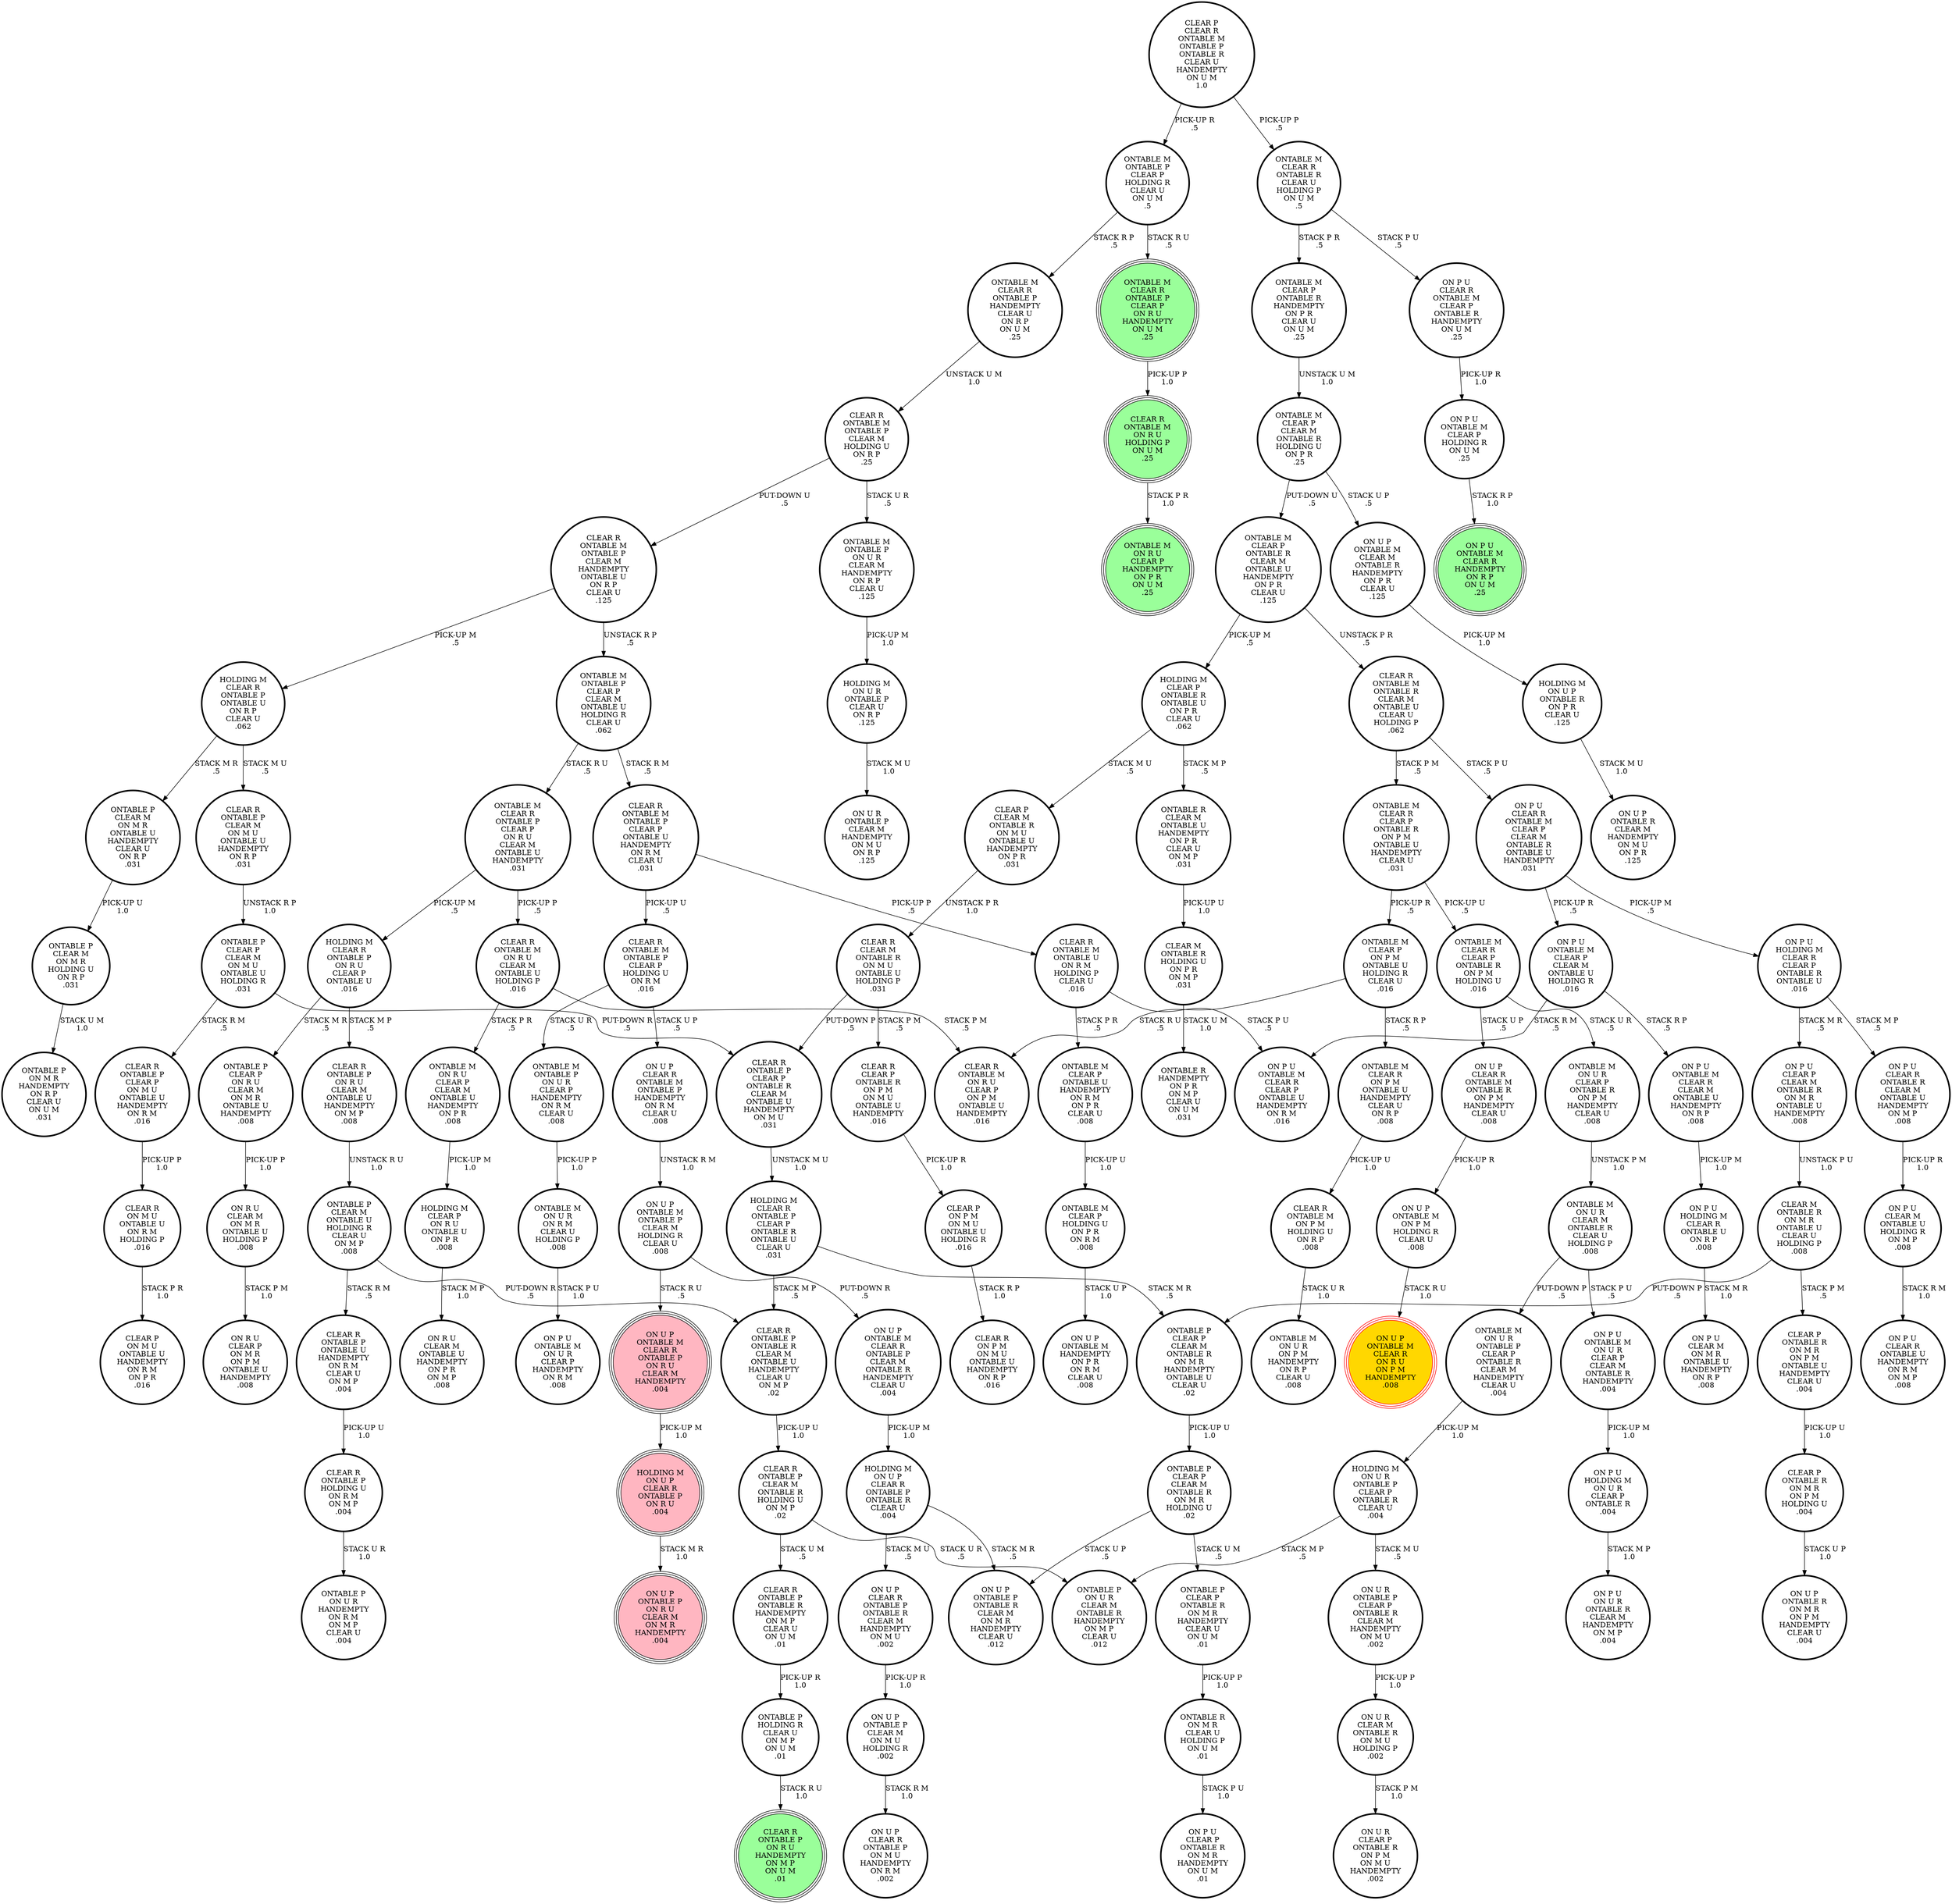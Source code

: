 digraph {
"ONTABLE P\nCLEAR M\nON M R\nONTABLE U\nHANDEMPTY\nCLEAR U\nON R P\n.031\n" -> "ONTABLE P\nCLEAR M\nON M R\nHOLDING U\nON R P\n.031\n"[label="PICK-UP U\n1.0\n"];
"HOLDING M\nON U P\nCLEAR R\nONTABLE P\nONTABLE R\nCLEAR U\n.004\n" -> "ON U P\nCLEAR R\nONTABLE P\nONTABLE R\nCLEAR M\nHANDEMPTY\nON M U\n.002\n"[label="STACK M U\n.5\n"];
"HOLDING M\nON U P\nCLEAR R\nONTABLE P\nONTABLE R\nCLEAR U\n.004\n" -> "ON U P\nONTABLE P\nONTABLE R\nCLEAR M\nON M R\nHANDEMPTY\nCLEAR U\n.012\n"[label="STACK M R\n.5\n"];
"ONTABLE M\nONTABLE P\nCLEAR P\nHOLDING R\nCLEAR U\nON U M\n.5\n" -> "ONTABLE M\nCLEAR R\nONTABLE P\nCLEAR P\nON R U\nHANDEMPTY\nON U M\n.25\n"[label="STACK R U\n.5\n"];
"ONTABLE M\nONTABLE P\nCLEAR P\nHOLDING R\nCLEAR U\nON U M\n.5\n" -> "ONTABLE M\nCLEAR R\nONTABLE P\nHANDEMPTY\nCLEAR U\nON R P\nON U M\n.25\n"[label="STACK R P\n.5\n"];
"ONTABLE P\nHOLDING R\nCLEAR U\nON M P\nON U M\n.01\n" -> "CLEAR R\nONTABLE P\nON R U\nHANDEMPTY\nON M P\nON U M\n.01\n"[label="STACK R U\n1.0\n"];
"CLEAR R\nONTABLE M\nONTABLE P\nCLEAR P\nHOLDING U\nON R M\n.016\n" -> "ON U P\nCLEAR R\nONTABLE M\nONTABLE P\nHANDEMPTY\nON R M\nCLEAR U\n.008\n"[label="STACK U P\n.5\n"];
"CLEAR R\nONTABLE M\nONTABLE P\nCLEAR P\nHOLDING U\nON R M\n.016\n" -> "ONTABLE M\nONTABLE P\nON U R\nCLEAR P\nHANDEMPTY\nON R M\nCLEAR U\n.008\n"[label="STACK U R\n.5\n"];
"ONTABLE P\nCLEAR P\nONTABLE R\nON M R\nHANDEMPTY\nCLEAR U\nON U M\n.01\n" -> "ONTABLE R\nON M R\nCLEAR U\nHOLDING P\nON U M\n.01\n"[label="PICK-UP P\n1.0\n"];
"CLEAR P\nCLEAR M\nONTABLE R\nON M U\nONTABLE U\nHANDEMPTY\nON P R\n.031\n" -> "CLEAR R\nCLEAR M\nONTABLE R\nON M U\nONTABLE U\nHOLDING P\n.031\n"[label="UNSTACK P R\n1.0\n"];
"ONTABLE M\nCLEAR P\nONTABLE R\nHANDEMPTY\nON P R\nCLEAR U\nON U M\n.25\n" -> "ONTABLE M\nCLEAR P\nCLEAR M\nONTABLE R\nHOLDING U\nON P R\n.25\n"[label="UNSTACK U M\n1.0\n"];
"ON U P\nCLEAR R\nONTABLE M\nONTABLE P\nHANDEMPTY\nON R M\nCLEAR U\n.008\n" -> "ON U P\nONTABLE M\nONTABLE P\nCLEAR M\nHOLDING R\nCLEAR U\n.008\n"[label="UNSTACK R M\n1.0\n"];
"ON P U\nONTABLE M\nCLEAR P\nCLEAR M\nONTABLE U\nHOLDING R\n.016\n" -> "ON P U\nONTABLE M\nCLEAR R\nCLEAR M\nONTABLE U\nHANDEMPTY\nON R P\n.008\n"[label="STACK R P\n.5\n"];
"ON P U\nONTABLE M\nCLEAR P\nCLEAR M\nONTABLE U\nHOLDING R\n.016\n" -> "ON P U\nONTABLE M\nCLEAR R\nCLEAR P\nONTABLE U\nHANDEMPTY\nON R M\n.016\n"[label="STACK R M\n.5\n"];
"ONTABLE M\nON U R\nCLEAR M\nONTABLE R\nCLEAR U\nHOLDING P\n.008\n" -> "ONTABLE M\nON U R\nONTABLE P\nCLEAR P\nONTABLE R\nCLEAR M\nHANDEMPTY\nCLEAR U\n.004\n"[label="PUT-DOWN P\n.5\n"];
"ONTABLE M\nON U R\nCLEAR M\nONTABLE R\nCLEAR U\nHOLDING P\n.008\n" -> "ON P U\nONTABLE M\nON U R\nCLEAR P\nCLEAR M\nONTABLE R\nHANDEMPTY\n.004\n"[label="STACK P U\n.5\n"];
"ONTABLE M\nCLEAR P\nON P M\nONTABLE U\nHOLDING R\nCLEAR U\n.016\n" -> "CLEAR R\nONTABLE M\nON R U\nCLEAR P\nON P M\nONTABLE U\nHANDEMPTY\n.016\n"[label="STACK R U\n.5\n"];
"ONTABLE M\nCLEAR P\nON P M\nONTABLE U\nHOLDING R\nCLEAR U\n.016\n" -> "ONTABLE M\nCLEAR R\nON P M\nONTABLE U\nHANDEMPTY\nCLEAR U\nON R P\n.008\n"[label="STACK R P\n.5\n"];
"CLEAR R\nONTABLE P\nONTABLE R\nHANDEMPTY\nON M P\nCLEAR U\nON U M\n.01\n" -> "ONTABLE P\nHOLDING R\nCLEAR U\nON M P\nON U M\n.01\n"[label="PICK-UP R\n1.0\n"];
"ONTABLE M\nCLEAR P\nONTABLE U\nHANDEMPTY\nON R M\nON P R\nCLEAR U\n.008\n" -> "ONTABLE M\nCLEAR P\nHOLDING U\nON P R\nON R M\n.008\n"[label="PICK-UP U\n1.0\n"];
"ONTABLE M\nON U R\nON R M\nCLEAR U\nHOLDING P\n.008\n" -> "ON P U\nONTABLE M\nON U R\nCLEAR P\nHANDEMPTY\nON R M\n.008\n"[label="STACK P U\n1.0\n"];
"CLEAR R\nONTABLE P\nCLEAR P\nON M U\nONTABLE U\nHANDEMPTY\nON R M\n.016\n" -> "CLEAR R\nON M U\nONTABLE U\nON R M\nHOLDING P\n.016\n"[label="PICK-UP P\n1.0\n"];
"ONTABLE P\nCLEAR M\nONTABLE U\nHOLDING R\nCLEAR U\nON M P\n.008\n" -> "CLEAR R\nONTABLE P\nONTABLE U\nHANDEMPTY\nON R M\nCLEAR U\nON M P\n.004\n"[label="STACK R M\n.5\n"];
"ONTABLE P\nCLEAR M\nONTABLE U\nHOLDING R\nCLEAR U\nON M P\n.008\n" -> "CLEAR R\nONTABLE P\nONTABLE R\nCLEAR M\nONTABLE U\nHANDEMPTY\nCLEAR U\nON M P\n.02\n"[label="PUT-DOWN R\n.5\n"];
"ONTABLE P\nCLEAR P\nON R U\nCLEAR M\nON M R\nONTABLE U\nHANDEMPTY\n.008\n" -> "ON R U\nCLEAR M\nON M R\nONTABLE U\nHOLDING P\n.008\n"[label="PICK-UP P\n1.0\n"];
"CLEAR R\nONTABLE M\nON R U\nHOLDING P\nON U M\n.25\n" -> "ONTABLE M\nON R U\nCLEAR P\nHANDEMPTY\nON P R\nON U M\n.25\n"[label="STACK P R\n1.0\n"];
"CLEAR R\nONTABLE P\nON R U\nCLEAR M\nONTABLE U\nHANDEMPTY\nON M P\n.008\n" -> "ONTABLE P\nCLEAR M\nONTABLE U\nHOLDING R\nCLEAR U\nON M P\n.008\n"[label="UNSTACK R U\n1.0\n"];
"ON U R\nONTABLE P\nCLEAR P\nONTABLE R\nCLEAR M\nHANDEMPTY\nON M U\n.002\n" -> "ON U R\nCLEAR M\nONTABLE R\nON M U\nHOLDING P\n.002\n"[label="PICK-UP P\n1.0\n"];
"ONTABLE R\nCLEAR M\nONTABLE U\nHANDEMPTY\nON P R\nCLEAR U\nON M P\n.031\n" -> "CLEAR M\nONTABLE R\nHOLDING U\nON P R\nON M P\n.031\n"[label="PICK-UP U\n1.0\n"];
"CLEAR R\nONTABLE P\nCLEAR M\nONTABLE R\nHOLDING U\nON M P\n.02\n" -> "CLEAR R\nONTABLE P\nONTABLE R\nHANDEMPTY\nON M P\nCLEAR U\nON U M\n.01\n"[label="STACK U M\n.5\n"];
"CLEAR R\nONTABLE P\nCLEAR M\nONTABLE R\nHOLDING U\nON M P\n.02\n" -> "ONTABLE P\nON U R\nCLEAR M\nONTABLE R\nHANDEMPTY\nON M P\nCLEAR U\n.012\n"[label="STACK U R\n.5\n"];
"CLEAR P\nON P M\nON M U\nONTABLE U\nHOLDING R\n.016\n" -> "CLEAR R\nON P M\nON M U\nONTABLE U\nHANDEMPTY\nON R P\n.016\n"[label="STACK R P\n1.0\n"];
"ONTABLE M\nCLEAR R\nONTABLE P\nCLEAR P\nON R U\nHANDEMPTY\nON U M\n.25\n" -> "CLEAR R\nONTABLE M\nON R U\nHOLDING P\nON U M\n.25\n"[label="PICK-UP P\n1.0\n"];
"ON P U\nCLEAR R\nONTABLE M\nCLEAR P\nCLEAR M\nONTABLE R\nONTABLE U\nHANDEMPTY\n.031\n" -> "ON P U\nHOLDING M\nCLEAR R\nCLEAR P\nONTABLE R\nONTABLE U\n.016\n"[label="PICK-UP M\n.5\n"];
"ON P U\nCLEAR R\nONTABLE M\nCLEAR P\nCLEAR M\nONTABLE R\nONTABLE U\nHANDEMPTY\n.031\n" -> "ON P U\nONTABLE M\nCLEAR P\nCLEAR M\nONTABLE U\nHOLDING R\n.016\n"[label="PICK-UP R\n.5\n"];
"HOLDING M\nCLEAR P\nONTABLE R\nONTABLE U\nON P R\nCLEAR U\n.062\n" -> "ONTABLE R\nCLEAR M\nONTABLE U\nHANDEMPTY\nON P R\nCLEAR U\nON M P\n.031\n"[label="STACK M P\n.5\n"];
"HOLDING M\nCLEAR P\nONTABLE R\nONTABLE U\nON P R\nCLEAR U\n.062\n" -> "CLEAR P\nCLEAR M\nONTABLE R\nON M U\nONTABLE U\nHANDEMPTY\nON P R\n.031\n"[label="STACK M U\n.5\n"];
"ONTABLE P\nCLEAR P\nCLEAR M\nON M U\nONTABLE U\nHOLDING R\n.031\n" -> "CLEAR R\nONTABLE P\nCLEAR P\nONTABLE R\nCLEAR M\nONTABLE U\nHANDEMPTY\nON M U\n.031\n"[label="PUT-DOWN R\n.5\n"];
"ONTABLE P\nCLEAR P\nCLEAR M\nON M U\nONTABLE U\nHOLDING R\n.031\n" -> "CLEAR R\nONTABLE P\nCLEAR P\nON M U\nONTABLE U\nHANDEMPTY\nON R M\n.016\n"[label="STACK R M\n.5\n"];
"CLEAR R\nONTABLE M\nON R U\nCLEAR M\nONTABLE U\nHOLDING P\n.016\n" -> "CLEAR R\nONTABLE M\nON R U\nCLEAR P\nON P M\nONTABLE U\nHANDEMPTY\n.016\n"[label="STACK P M\n.5\n"];
"CLEAR R\nONTABLE M\nON R U\nCLEAR M\nONTABLE U\nHOLDING P\n.016\n" -> "ONTABLE M\nON R U\nCLEAR P\nCLEAR M\nONTABLE U\nHANDEMPTY\nON P R\n.008\n"[label="STACK P R\n.5\n"];
"ONTABLE M\nON U R\nCLEAR P\nONTABLE R\nON P M\nHANDEMPTY\nCLEAR U\n.008\n" -> "ONTABLE M\nON U R\nCLEAR M\nONTABLE R\nCLEAR U\nHOLDING P\n.008\n"[label="UNSTACK P M\n1.0\n"];
"HOLDING M\nCLEAR R\nONTABLE P\nON R U\nCLEAR P\nONTABLE U\n.016\n" -> "ONTABLE P\nCLEAR P\nON R U\nCLEAR M\nON M R\nONTABLE U\nHANDEMPTY\n.008\n"[label="STACK M R\n.5\n"];
"HOLDING M\nCLEAR R\nONTABLE P\nON R U\nCLEAR P\nONTABLE U\n.016\n" -> "CLEAR R\nONTABLE P\nON R U\nCLEAR M\nONTABLE U\nHANDEMPTY\nON M P\n.008\n"[label="STACK M P\n.5\n"];
"ON P U\nHOLDING M\nCLEAR R\nONTABLE U\nON R P\n.008\n" -> "ON P U\nCLEAR M\nON M R\nONTABLE U\nHANDEMPTY\nON R P\n.008\n"[label="STACK M R\n1.0\n"];
"CLEAR R\nONTABLE M\nONTABLE R\nCLEAR M\nONTABLE U\nCLEAR U\nHOLDING P\n.062\n" -> "ON P U\nCLEAR R\nONTABLE M\nCLEAR P\nCLEAR M\nONTABLE R\nONTABLE U\nHANDEMPTY\n.031\n"[label="STACK P U\n.5\n"];
"CLEAR R\nONTABLE M\nONTABLE R\nCLEAR M\nONTABLE U\nCLEAR U\nHOLDING P\n.062\n" -> "ONTABLE M\nCLEAR R\nCLEAR P\nONTABLE R\nON P M\nONTABLE U\nHANDEMPTY\nCLEAR U\n.031\n"[label="STACK P M\n.5\n"];
"ON U P\nONTABLE M\nONTABLE P\nCLEAR M\nHOLDING R\nCLEAR U\n.008\n" -> "ON U P\nONTABLE M\nCLEAR R\nONTABLE P\nON R U\nCLEAR M\nHANDEMPTY\n.004\n"[label="STACK R U\n.5\n"];
"ON U P\nONTABLE M\nONTABLE P\nCLEAR M\nHOLDING R\nCLEAR U\n.008\n" -> "ON U P\nONTABLE M\nCLEAR R\nONTABLE P\nCLEAR M\nONTABLE R\nHANDEMPTY\nCLEAR U\n.004\n"[label="PUT-DOWN R\n.5\n"];
"ONTABLE M\nCLEAR P\nHOLDING U\nON P R\nON R M\n.008\n" -> "ON U P\nONTABLE M\nHANDEMPTY\nON P R\nON R M\nCLEAR U\n.008\n"[label="STACK U P\n1.0\n"];
"ONTABLE M\nCLEAR P\nCLEAR M\nONTABLE R\nHOLDING U\nON P R\n.25\n" -> "ON U P\nONTABLE M\nCLEAR M\nONTABLE R\nHANDEMPTY\nON P R\nCLEAR U\n.125\n"[label="STACK U P\n.5\n"];
"ONTABLE M\nCLEAR P\nCLEAR M\nONTABLE R\nHOLDING U\nON P R\n.25\n" -> "ONTABLE M\nCLEAR P\nONTABLE R\nCLEAR M\nONTABLE U\nHANDEMPTY\nON P R\nCLEAR U\n.125\n"[label="PUT-DOWN U\n.5\n"];
"ONTABLE M\nONTABLE P\nCLEAR P\nCLEAR M\nONTABLE U\nHOLDING R\nCLEAR U\n.062\n" -> "ONTABLE M\nCLEAR R\nONTABLE P\nCLEAR P\nON R U\nCLEAR M\nONTABLE U\nHANDEMPTY\n.031\n"[label="STACK R U\n.5\n"];
"ONTABLE M\nONTABLE P\nCLEAR P\nCLEAR M\nONTABLE U\nHOLDING R\nCLEAR U\n.062\n" -> "CLEAR R\nONTABLE M\nONTABLE P\nCLEAR P\nONTABLE U\nHANDEMPTY\nON R M\nCLEAR U\n.031\n"[label="STACK R M\n.5\n"];
"CLEAR M\nONTABLE R\nON M R\nONTABLE U\nCLEAR U\nHOLDING P\n.008\n" -> "CLEAR P\nONTABLE R\nON M R\nON P M\nONTABLE U\nHANDEMPTY\nCLEAR U\n.004\n"[label="STACK P M\n.5\n"];
"CLEAR M\nONTABLE R\nON M R\nONTABLE U\nCLEAR U\nHOLDING P\n.008\n" -> "ONTABLE P\nCLEAR P\nCLEAR M\nONTABLE R\nON M R\nHANDEMPTY\nONTABLE U\nCLEAR U\n.02\n"[label="PUT-DOWN P\n.5\n"];
"HOLDING M\nON U R\nONTABLE P\nCLEAR U\nON R P\n.125\n" -> "ON U R\nONTABLE P\nCLEAR M\nHANDEMPTY\nON M U\nON R P\n.125\n"[label="STACK M U\n1.0\n"];
"ONTABLE M\nCLEAR P\nONTABLE R\nCLEAR M\nONTABLE U\nHANDEMPTY\nON P R\nCLEAR U\n.125\n" -> "CLEAR R\nONTABLE M\nONTABLE R\nCLEAR M\nONTABLE U\nCLEAR U\nHOLDING P\n.062\n"[label="UNSTACK P R\n.5\n"];
"ONTABLE M\nCLEAR P\nONTABLE R\nCLEAR M\nONTABLE U\nHANDEMPTY\nON P R\nCLEAR U\n.125\n" -> "HOLDING M\nCLEAR P\nONTABLE R\nONTABLE U\nON P R\nCLEAR U\n.062\n"[label="PICK-UP M\n.5\n"];
"HOLDING M\nON U R\nONTABLE P\nCLEAR P\nONTABLE R\nCLEAR U\n.004\n" -> "ON U R\nONTABLE P\nCLEAR P\nONTABLE R\nCLEAR M\nHANDEMPTY\nON M U\n.002\n"[label="STACK M U\n.5\n"];
"HOLDING M\nON U R\nONTABLE P\nCLEAR P\nONTABLE R\nCLEAR U\n.004\n" -> "ONTABLE P\nON U R\nCLEAR M\nONTABLE R\nHANDEMPTY\nON M P\nCLEAR U\n.012\n"[label="STACK M P\n.5\n"];
"CLEAR R\nONTABLE M\nONTABLE P\nCLEAR M\nHOLDING U\nON R P\n.25\n" -> "ONTABLE M\nONTABLE P\nON U R\nCLEAR M\nHANDEMPTY\nON R P\nCLEAR U\n.125\n"[label="STACK U R\n.5\n"];
"CLEAR R\nONTABLE M\nONTABLE P\nCLEAR M\nHOLDING U\nON R P\n.25\n" -> "CLEAR R\nONTABLE M\nONTABLE P\nCLEAR M\nHANDEMPTY\nONTABLE U\nON R P\nCLEAR U\n.125\n"[label="PUT-DOWN U\n.5\n"];
"ONTABLE P\nCLEAR P\nCLEAR M\nONTABLE R\nON M R\nHANDEMPTY\nONTABLE U\nCLEAR U\n.02\n" -> "ONTABLE P\nCLEAR P\nCLEAR M\nONTABLE R\nON M R\nHOLDING U\n.02\n"[label="PICK-UP U\n1.0\n"];
"ON U P\nCLEAR R\nONTABLE P\nONTABLE R\nCLEAR M\nHANDEMPTY\nON M U\n.002\n" -> "ON U P\nONTABLE P\nCLEAR M\nON M U\nHOLDING R\n.002\n"[label="PICK-UP R\n1.0\n"];
"ONTABLE M\nON U R\nONTABLE P\nCLEAR P\nONTABLE R\nCLEAR M\nHANDEMPTY\nCLEAR U\n.004\n" -> "HOLDING M\nON U R\nONTABLE P\nCLEAR P\nONTABLE R\nCLEAR U\n.004\n"[label="PICK-UP M\n1.0\n"];
"ONTABLE R\nON M R\nCLEAR U\nHOLDING P\nON U M\n.01\n" -> "ON P U\nCLEAR P\nONTABLE R\nON M R\nHANDEMPTY\nON U M\n.01\n"[label="STACK P U\n1.0\n"];
"ON P U\nHOLDING M\nON U R\nCLEAR P\nONTABLE R\n.004\n" -> "ON P U\nON U R\nONTABLE R\nCLEAR M\nHANDEMPTY\nON M P\n.004\n"[label="STACK M P\n1.0\n"];
"ON P U\nHOLDING M\nCLEAR R\nCLEAR P\nONTABLE R\nONTABLE U\n.016\n" -> "ON P U\nCLEAR R\nONTABLE R\nCLEAR M\nONTABLE U\nHANDEMPTY\nON M P\n.008\n"[label="STACK M P\n.5\n"];
"ON P U\nHOLDING M\nCLEAR R\nCLEAR P\nONTABLE R\nONTABLE U\n.016\n" -> "ON P U\nCLEAR P\nCLEAR M\nONTABLE R\nON M R\nONTABLE U\nHANDEMPTY\n.008\n"[label="STACK M R\n.5\n"];
"ON P U\nONTABLE M\nCLEAR P\nHOLDING R\nON U M\n.25\n" -> "ON P U\nONTABLE M\nCLEAR R\nHANDEMPTY\nON R P\nON U M\n.25\n"[label="STACK R P\n1.0\n"];
"CLEAR R\nCLEAR P\nONTABLE R\nON P M\nON M U\nONTABLE U\nHANDEMPTY\n.016\n" -> "CLEAR P\nON P M\nON M U\nONTABLE U\nHOLDING R\n.016\n"[label="PICK-UP R\n1.0\n"];
"CLEAR R\nONTABLE P\nHOLDING U\nON R M\nON M P\n.004\n" -> "ONTABLE P\nON U R\nHANDEMPTY\nON R M\nON M P\nCLEAR U\n.004\n"[label="STACK U R\n1.0\n"];
"ONTABLE M\nCLEAR R\nONTABLE P\nCLEAR P\nON R U\nCLEAR M\nONTABLE U\nHANDEMPTY\n.031\n" -> "HOLDING M\nCLEAR R\nONTABLE P\nON R U\nCLEAR P\nONTABLE U\n.016\n"[label="PICK-UP M\n.5\n"];
"ONTABLE M\nCLEAR R\nONTABLE P\nCLEAR P\nON R U\nCLEAR M\nONTABLE U\nHANDEMPTY\n.031\n" -> "CLEAR R\nONTABLE M\nON R U\nCLEAR M\nONTABLE U\nHOLDING P\n.016\n"[label="PICK-UP P\n.5\n"];
"CLEAR P\nONTABLE R\nON M R\nON P M\nHOLDING U\n.004\n" -> "ON U P\nONTABLE R\nON M R\nON P M\nHANDEMPTY\nCLEAR U\n.004\n"[label="STACK U P\n1.0\n"];
"ON U P\nONTABLE M\nON P M\nHOLDING R\nCLEAR U\n.008\n" -> "ON U P\nONTABLE M\nCLEAR R\nON R U\nON P M\nHANDEMPTY\n.008\n"[label="STACK R U\n1.0\n"];
"CLEAR P\nCLEAR R\nONTABLE M\nONTABLE P\nONTABLE R\nCLEAR U\nHANDEMPTY\nON U M\n1.0\n" -> "ONTABLE M\nCLEAR R\nONTABLE R\nCLEAR U\nHOLDING P\nON U M\n.5\n"[label="PICK-UP P\n.5\n"];
"CLEAR P\nCLEAR R\nONTABLE M\nONTABLE P\nONTABLE R\nCLEAR U\nHANDEMPTY\nON U M\n1.0\n" -> "ONTABLE M\nONTABLE P\nCLEAR P\nHOLDING R\nCLEAR U\nON U M\n.5\n"[label="PICK-UP R\n.5\n"];
"HOLDING M\nCLEAR R\nONTABLE P\nCLEAR P\nONTABLE R\nONTABLE U\nCLEAR U\n.031\n" -> "CLEAR R\nONTABLE P\nONTABLE R\nCLEAR M\nONTABLE U\nHANDEMPTY\nCLEAR U\nON M P\n.02\n"[label="STACK M P\n.5\n"];
"HOLDING M\nCLEAR R\nONTABLE P\nCLEAR P\nONTABLE R\nONTABLE U\nCLEAR U\n.031\n" -> "ONTABLE P\nCLEAR P\nCLEAR M\nONTABLE R\nON M R\nHANDEMPTY\nONTABLE U\nCLEAR U\n.02\n"[label="STACK M R\n.5\n"];
"CLEAR R\nONTABLE M\nONTABLE P\nCLEAR M\nHANDEMPTY\nONTABLE U\nON R P\nCLEAR U\n.125\n" -> "ONTABLE M\nONTABLE P\nCLEAR P\nCLEAR M\nONTABLE U\nHOLDING R\nCLEAR U\n.062\n"[label="UNSTACK R P\n.5\n"];
"CLEAR R\nONTABLE M\nONTABLE P\nCLEAR M\nHANDEMPTY\nONTABLE U\nON R P\nCLEAR U\n.125\n" -> "HOLDING M\nCLEAR R\nONTABLE P\nONTABLE U\nON R P\nCLEAR U\n.062\n"[label="PICK-UP M\n.5\n"];
"ON U P\nCLEAR R\nONTABLE M\nONTABLE R\nON P M\nHANDEMPTY\nCLEAR U\n.008\n" -> "ON U P\nONTABLE M\nON P M\nHOLDING R\nCLEAR U\n.008\n"[label="PICK-UP R\n1.0\n"];
"ON U P\nONTABLE M\nCLEAR M\nONTABLE R\nHANDEMPTY\nON P R\nCLEAR U\n.125\n" -> "HOLDING M\nON U P\nONTABLE R\nON P R\nCLEAR U\n.125\n"[label="PICK-UP M\n1.0\n"];
"ONTABLE M\nCLEAR R\nONTABLE R\nCLEAR U\nHOLDING P\nON U M\n.5\n" -> "ONTABLE M\nCLEAR P\nONTABLE R\nHANDEMPTY\nON P R\nCLEAR U\nON U M\n.25\n"[label="STACK P R\n.5\n"];
"ONTABLE M\nCLEAR R\nONTABLE R\nCLEAR U\nHOLDING P\nON U M\n.5\n" -> "ON P U\nCLEAR R\nONTABLE M\nCLEAR P\nONTABLE R\nHANDEMPTY\nON U M\n.25\n"[label="STACK P U\n.5\n"];
"HOLDING M\nON U P\nONTABLE R\nON P R\nCLEAR U\n.125\n" -> "ON U P\nONTABLE R\nCLEAR M\nHANDEMPTY\nON M U\nON P R\n.125\n"[label="STACK M U\n1.0\n"];
"CLEAR M\nONTABLE R\nHOLDING U\nON P R\nON M P\n.031\n" -> "ONTABLE R\nHANDEMPTY\nON P R\nON M P\nCLEAR U\nON U M\n.031\n"[label="STACK U M\n1.0\n"];
"HOLDING M\nCLEAR R\nONTABLE P\nONTABLE U\nON R P\nCLEAR U\n.062\n" -> "CLEAR R\nONTABLE P\nCLEAR M\nON M U\nONTABLE U\nHANDEMPTY\nON R P\n.031\n"[label="STACK M U\n.5\n"];
"HOLDING M\nCLEAR R\nONTABLE P\nONTABLE U\nON R P\nCLEAR U\n.062\n" -> "ONTABLE P\nCLEAR M\nON M R\nONTABLE U\nHANDEMPTY\nCLEAR U\nON R P\n.031\n"[label="STACK M R\n.5\n"];
"ONTABLE M\nONTABLE P\nON U R\nCLEAR P\nHANDEMPTY\nON R M\nCLEAR U\n.008\n" -> "ONTABLE M\nON U R\nON R M\nCLEAR U\nHOLDING P\n.008\n"[label="PICK-UP P\n1.0\n"];
"ON P U\nCLEAR P\nCLEAR M\nONTABLE R\nON M R\nONTABLE U\nHANDEMPTY\n.008\n" -> "CLEAR M\nONTABLE R\nON M R\nONTABLE U\nCLEAR U\nHOLDING P\n.008\n"[label="UNSTACK P U\n1.0\n"];
"CLEAR P\nONTABLE R\nON M R\nON P M\nONTABLE U\nHANDEMPTY\nCLEAR U\n.004\n" -> "CLEAR P\nONTABLE R\nON M R\nON P M\nHOLDING U\n.004\n"[label="PICK-UP U\n1.0\n"];
"CLEAR R\nCLEAR M\nONTABLE R\nON M U\nONTABLE U\nHOLDING P\n.031\n" -> "CLEAR R\nONTABLE P\nCLEAR P\nONTABLE R\nCLEAR M\nONTABLE U\nHANDEMPTY\nON M U\n.031\n"[label="PUT-DOWN P\n.5\n"];
"CLEAR R\nCLEAR M\nONTABLE R\nON M U\nONTABLE U\nHOLDING P\n.031\n" -> "CLEAR R\nCLEAR P\nONTABLE R\nON P M\nON M U\nONTABLE U\nHANDEMPTY\n.016\n"[label="STACK P M\n.5\n"];
"CLEAR R\nONTABLE M\nONTABLE P\nCLEAR P\nONTABLE U\nHANDEMPTY\nON R M\nCLEAR U\n.031\n" -> "CLEAR R\nONTABLE M\nONTABLE U\nON R M\nHOLDING P\nCLEAR U\n.016\n"[label="PICK-UP P\n.5\n"];
"CLEAR R\nONTABLE M\nONTABLE P\nCLEAR P\nONTABLE U\nHANDEMPTY\nON R M\nCLEAR U\n.031\n" -> "CLEAR R\nONTABLE M\nONTABLE P\nCLEAR P\nHOLDING U\nON R M\n.016\n"[label="PICK-UP U\n.5\n"];
"ON P U\nCLEAR R\nONTABLE M\nCLEAR P\nONTABLE R\nHANDEMPTY\nON U M\n.25\n" -> "ON P U\nONTABLE M\nCLEAR P\nHOLDING R\nON U M\n.25\n"[label="PICK-UP R\n1.0\n"];
"ON R U\nCLEAR M\nON M R\nONTABLE U\nHOLDING P\n.008\n" -> "ON R U\nCLEAR P\nON M R\nON P M\nONTABLE U\nHANDEMPTY\n.008\n"[label="STACK P M\n1.0\n"];
"ON U P\nONTABLE P\nCLEAR M\nON M U\nHOLDING R\n.002\n" -> "ON U P\nCLEAR R\nONTABLE P\nON M U\nHANDEMPTY\nON R M\n.002\n"[label="STACK R M\n1.0\n"];
"HOLDING M\nCLEAR P\nON R U\nONTABLE U\nON P R\n.008\n" -> "ON R U\nCLEAR M\nONTABLE U\nHANDEMPTY\nON P R\nON M P\n.008\n"[label="STACK M P\n1.0\n"];
"ONTABLE M\nONTABLE P\nON U R\nCLEAR M\nHANDEMPTY\nON R P\nCLEAR U\n.125\n" -> "HOLDING M\nON U R\nONTABLE P\nCLEAR U\nON R P\n.125\n"[label="PICK-UP M\n1.0\n"];
"CLEAR R\nONTABLE P\nCLEAR M\nON M U\nONTABLE U\nHANDEMPTY\nON R P\n.031\n" -> "ONTABLE P\nCLEAR P\nCLEAR M\nON M U\nONTABLE U\nHOLDING R\n.031\n"[label="UNSTACK R P\n1.0\n"];
"ON U P\nONTABLE M\nCLEAR R\nONTABLE P\nCLEAR M\nONTABLE R\nHANDEMPTY\nCLEAR U\n.004\n" -> "HOLDING M\nON U P\nCLEAR R\nONTABLE P\nONTABLE R\nCLEAR U\n.004\n"[label="PICK-UP M\n1.0\n"];
"ONTABLE M\nON R U\nCLEAR P\nCLEAR M\nONTABLE U\nHANDEMPTY\nON P R\n.008\n" -> "HOLDING M\nCLEAR P\nON R U\nONTABLE U\nON P R\n.008\n"[label="PICK-UP M\n1.0\n"];
"CLEAR R\nONTABLE M\nON P M\nHOLDING U\nON R P\n.008\n" -> "ONTABLE M\nON U R\nON P M\nHANDEMPTY\nON R P\nCLEAR U\n.008\n"[label="STACK U R\n1.0\n"];
"ON P U\nONTABLE M\nON U R\nCLEAR P\nCLEAR M\nONTABLE R\nHANDEMPTY\n.004\n" -> "ON P U\nHOLDING M\nON U R\nCLEAR P\nONTABLE R\n.004\n"[label="PICK-UP M\n1.0\n"];
"ONTABLE M\nCLEAR R\nONTABLE P\nHANDEMPTY\nCLEAR U\nON R P\nON U M\n.25\n" -> "CLEAR R\nONTABLE M\nONTABLE P\nCLEAR M\nHOLDING U\nON R P\n.25\n"[label="UNSTACK U M\n1.0\n"];
"CLEAR R\nONTABLE P\nONTABLE R\nCLEAR M\nONTABLE U\nHANDEMPTY\nCLEAR U\nON M P\n.02\n" -> "CLEAR R\nONTABLE P\nCLEAR M\nONTABLE R\nHOLDING U\nON M P\n.02\n"[label="PICK-UP U\n1.0\n"];
"HOLDING M\nON U P\nCLEAR R\nONTABLE P\nON R U\n.004\n" -> "ON U P\nONTABLE P\nON R U\nCLEAR M\nON M R\nHANDEMPTY\n.004\n"[label="STACK M R\n1.0\n"];
"CLEAR R\nON M U\nONTABLE U\nON R M\nHOLDING P\n.016\n" -> "CLEAR P\nON M U\nONTABLE U\nHANDEMPTY\nON R M\nON P R\n.016\n"[label="STACK P R\n1.0\n"];
"ONTABLE P\nCLEAR M\nON M R\nHOLDING U\nON R P\n.031\n" -> "ONTABLE P\nON M R\nHANDEMPTY\nON R P\nCLEAR U\nON U M\n.031\n"[label="STACK U M\n1.0\n"];
"ON P U\nCLEAR M\nONTABLE U\nHOLDING R\nON M P\n.008\n" -> "ON P U\nCLEAR R\nONTABLE U\nHANDEMPTY\nON R M\nON M P\n.008\n"[label="STACK R M\n1.0\n"];
"ONTABLE P\nCLEAR P\nCLEAR M\nONTABLE R\nON M R\nHOLDING U\n.02\n" -> "ON U P\nONTABLE P\nONTABLE R\nCLEAR M\nON M R\nHANDEMPTY\nCLEAR U\n.012\n"[label="STACK U P\n.5\n"];
"ONTABLE P\nCLEAR P\nCLEAR M\nONTABLE R\nON M R\nHOLDING U\n.02\n" -> "ONTABLE P\nCLEAR P\nONTABLE R\nON M R\nHANDEMPTY\nCLEAR U\nON U M\n.01\n"[label="STACK U M\n.5\n"];
"ONTABLE M\nCLEAR R\nCLEAR P\nONTABLE R\nON P M\nONTABLE U\nHANDEMPTY\nCLEAR U\n.031\n" -> "ONTABLE M\nCLEAR P\nON P M\nONTABLE U\nHOLDING R\nCLEAR U\n.016\n"[label="PICK-UP R\n.5\n"];
"ONTABLE M\nCLEAR R\nCLEAR P\nONTABLE R\nON P M\nONTABLE U\nHANDEMPTY\nCLEAR U\n.031\n" -> "ONTABLE M\nCLEAR R\nCLEAR P\nONTABLE R\nON P M\nHOLDING U\n.016\n"[label="PICK-UP U\n.5\n"];
"ON P U\nONTABLE M\nCLEAR R\nCLEAR M\nONTABLE U\nHANDEMPTY\nON R P\n.008\n" -> "ON P U\nHOLDING M\nCLEAR R\nONTABLE U\nON R P\n.008\n"[label="PICK-UP M\n1.0\n"];
"ON P U\nCLEAR R\nONTABLE R\nCLEAR M\nONTABLE U\nHANDEMPTY\nON M P\n.008\n" -> "ON P U\nCLEAR M\nONTABLE U\nHOLDING R\nON M P\n.008\n"[label="PICK-UP R\n1.0\n"];
"ON U R\nCLEAR M\nONTABLE R\nON M U\nHOLDING P\n.002\n" -> "ON U R\nCLEAR P\nONTABLE R\nON P M\nON M U\nHANDEMPTY\n.002\n"[label="STACK P M\n1.0\n"];
"CLEAR R\nONTABLE M\nONTABLE U\nON R M\nHOLDING P\nCLEAR U\n.016\n" -> "ONTABLE M\nCLEAR P\nONTABLE U\nHANDEMPTY\nON R M\nON P R\nCLEAR U\n.008\n"[label="STACK P R\n.5\n"];
"CLEAR R\nONTABLE M\nONTABLE U\nON R M\nHOLDING P\nCLEAR U\n.016\n" -> "ON P U\nONTABLE M\nCLEAR R\nCLEAR P\nONTABLE U\nHANDEMPTY\nON R M\n.016\n"[label="STACK P U\n.5\n"];
"ONTABLE M\nCLEAR R\nCLEAR P\nONTABLE R\nON P M\nHOLDING U\n.016\n" -> "ONTABLE M\nON U R\nCLEAR P\nONTABLE R\nON P M\nHANDEMPTY\nCLEAR U\n.008\n"[label="STACK U R\n.5\n"];
"ONTABLE M\nCLEAR R\nCLEAR P\nONTABLE R\nON P M\nHOLDING U\n.016\n" -> "ON U P\nCLEAR R\nONTABLE M\nONTABLE R\nON P M\nHANDEMPTY\nCLEAR U\n.008\n"[label="STACK U P\n.5\n"];
"CLEAR R\nONTABLE P\nCLEAR P\nONTABLE R\nCLEAR M\nONTABLE U\nHANDEMPTY\nON M U\n.031\n" -> "HOLDING M\nCLEAR R\nONTABLE P\nCLEAR P\nONTABLE R\nONTABLE U\nCLEAR U\n.031\n"[label="UNSTACK M U\n1.0\n"];
"ONTABLE M\nCLEAR R\nON P M\nONTABLE U\nHANDEMPTY\nCLEAR U\nON R P\n.008\n" -> "CLEAR R\nONTABLE M\nON P M\nHOLDING U\nON R P\n.008\n"[label="PICK-UP U\n1.0\n"];
"ON U P\nONTABLE M\nCLEAR R\nONTABLE P\nON R U\nCLEAR M\nHANDEMPTY\n.004\n" -> "HOLDING M\nON U P\nCLEAR R\nONTABLE P\nON R U\n.004\n"[label="PICK-UP M\n1.0\n"];
"CLEAR R\nONTABLE P\nONTABLE U\nHANDEMPTY\nON R M\nCLEAR U\nON M P\n.004\n" -> "CLEAR R\nONTABLE P\nHOLDING U\nON R M\nON M P\n.004\n"[label="PICK-UP U\n1.0\n"];
"ON R U\nCLEAR M\nONTABLE U\nHANDEMPTY\nON P R\nON M P\n.008\n" [shape=circle, penwidth=3];
"CLEAR R\nONTABLE M\nON R U\nCLEAR P\nON P M\nONTABLE U\nHANDEMPTY\n.016\n" [shape=circle, penwidth=3];
"ON P U\nONTABLE M\nCLEAR R\nCLEAR P\nONTABLE U\nHANDEMPTY\nON R M\n.016\n" [shape=circle, penwidth=3];
"ON U P\nONTABLE M\nHANDEMPTY\nON P R\nON R M\nCLEAR U\n.008\n" [shape=circle, penwidth=3];
"ON U R\nONTABLE P\nCLEAR M\nHANDEMPTY\nON M U\nON R P\n.125\n" [shape=circle, penwidth=3];
"ON U P\nONTABLE R\nON M R\nON P M\nHANDEMPTY\nCLEAR U\n.004\n" [shape=circle, penwidth=3];
"ON P U\nCLEAR P\nONTABLE R\nON M R\nHANDEMPTY\nON U M\n.01\n" [shape=circle, penwidth=3];
"ONTABLE M\nON R U\nCLEAR P\nHANDEMPTY\nON P R\nON U M\n.25\n" [shape=circle, style=filled, fillcolor=palegreen1, peripheries=3];
"ON R U\nCLEAR P\nON M R\nON P M\nONTABLE U\nHANDEMPTY\n.008\n" [shape=circle, penwidth=3];
"ONTABLE P\nON U R\nCLEAR M\nONTABLE R\nHANDEMPTY\nON M P\nCLEAR U\n.012\n" [shape=circle, penwidth=3];
"ON P U\nONTABLE M\nCLEAR R\nHANDEMPTY\nON R P\nON U M\n.25\n" [shape=circle, style=filled, fillcolor=palegreen1, peripheries=3];
"CLEAR P\nON M U\nONTABLE U\nHANDEMPTY\nON R M\nON P R\n.016\n" [shape=circle, penwidth=3];
"ONTABLE P\nON M R\nHANDEMPTY\nON R P\nCLEAR U\nON U M\n.031\n" [shape=circle, penwidth=3];
"CLEAR R\nON P M\nON M U\nONTABLE U\nHANDEMPTY\nON R P\n.016\n" [shape=circle, penwidth=3];
"ON P U\nONTABLE M\nON U R\nCLEAR P\nHANDEMPTY\nON R M\n.008\n" [shape=circle, penwidth=3];
"ON U P\nCLEAR R\nONTABLE P\nON M U\nHANDEMPTY\nON R M\n.002\n" [shape=circle, penwidth=3];
"ON P U\nCLEAR R\nONTABLE U\nHANDEMPTY\nON R M\nON M P\n.008\n" [shape=circle, penwidth=3];
"ON P U\nON U R\nONTABLE R\nCLEAR M\nHANDEMPTY\nON M P\n.004\n" [shape=circle, penwidth=3];
"ONTABLE P\nON U R\nHANDEMPTY\nON R M\nON M P\nCLEAR U\n.004\n" [shape=circle, penwidth=3];
"CLEAR R\nONTABLE P\nON R U\nHANDEMPTY\nON M P\nON U M\n.01\n" [shape=circle, style=filled, fillcolor=palegreen1, peripheries=3];
"ON U P\nONTABLE P\nON R U\nCLEAR M\nON M R\nHANDEMPTY\n.004\n" [shape=circle, style=filled, fillcolor=lightpink, peripheries=3];
"ONTABLE M\nON U R\nON P M\nHANDEMPTY\nON R P\nCLEAR U\n.008\n" [shape=circle, penwidth=3];
"ON P U\nCLEAR M\nON M R\nONTABLE U\nHANDEMPTY\nON R P\n.008\n" [shape=circle, penwidth=3];
"ON U R\nCLEAR P\nONTABLE R\nON P M\nON M U\nHANDEMPTY\n.002\n" [shape=circle, penwidth=3];
"ON U P\nONTABLE P\nONTABLE R\nCLEAR M\nON M R\nHANDEMPTY\nCLEAR U\n.012\n" [shape=circle, penwidth=3];
"ON U P\nONTABLE R\nCLEAR M\nHANDEMPTY\nON M U\nON P R\n.125\n" [shape=circle, penwidth=3];
"ONTABLE R\nHANDEMPTY\nON P R\nON M P\nCLEAR U\nON U M\n.031\n" [shape=circle, penwidth=3];
"ON U P\nONTABLE M\nCLEAR R\nON R U\nON P M\nHANDEMPTY\n.008\n" [shape=circle, style=filled color=red, fillcolor=gold, peripheries=3];
"ON R U\nCLEAR M\nONTABLE U\nHANDEMPTY\nON P R\nON M P\n.008\n" [shape=circle, penwidth=3];
"CLEAR R\nONTABLE M\nON R U\nCLEAR P\nON P M\nONTABLE U\nHANDEMPTY\n.016\n" [shape=circle, penwidth=3];
"HOLDING M\nON U R\nONTABLE P\nCLEAR U\nON R P\n.125\n" [shape=circle, penwidth=3];
"CLEAR R\nONTABLE P\nONTABLE R\nCLEAR M\nONTABLE U\nHANDEMPTY\nCLEAR U\nON M P\n.02\n" [shape=circle, penwidth=3];
"ON P U\nONTABLE M\nCLEAR R\nCLEAR P\nONTABLE U\nHANDEMPTY\nON R M\n.016\n" [shape=circle, penwidth=3];
"ON U P\nONTABLE M\nHANDEMPTY\nON P R\nON R M\nCLEAR U\n.008\n" [shape=circle, penwidth=3];
"ON U R\nONTABLE P\nCLEAR M\nHANDEMPTY\nON M U\nON R P\n.125\n" [shape=circle, penwidth=3];
"ON U P\nONTABLE R\nON M R\nON P M\nHANDEMPTY\nCLEAR U\n.004\n" [shape=circle, penwidth=3];
"CLEAR R\nONTABLE P\nCLEAR P\nONTABLE R\nCLEAR M\nONTABLE U\nHANDEMPTY\nON M U\n.031\n" [shape=circle, penwidth=3];
"ONTABLE M\nONTABLE P\nON U R\nCLEAR P\nHANDEMPTY\nON R M\nCLEAR U\n.008\n" [shape=circle, penwidth=3];
"ON U R\nCLEAR M\nONTABLE R\nON M U\nHOLDING P\n.002\n" [shape=circle, penwidth=3];
"ON P U\nCLEAR P\nONTABLE R\nON M R\nHANDEMPTY\nON U M\n.01\n" [shape=circle, penwidth=3];
"CLEAR R\nONTABLE M\nON R U\nHOLDING P\nON U M\n.25\n" [shape=circle, style=filled, fillcolor=palegreen1, peripheries=3];
"ONTABLE M\nON R U\nCLEAR P\nHANDEMPTY\nON P R\nON U M\n.25\n" [shape=circle, style=filled, fillcolor=palegreen1, peripheries=3];
"ONTABLE M\nONTABLE P\nCLEAR P\nHOLDING R\nCLEAR U\nON U M\n.5\n" [shape=circle, penwidth=3];
"CLEAR R\nONTABLE P\nONTABLE U\nHANDEMPTY\nON R M\nCLEAR U\nON M P\n.004\n" [shape=circle, penwidth=3];
"CLEAR R\nONTABLE P\nCLEAR M\nONTABLE R\nHOLDING U\nON M P\n.02\n" [shape=circle, penwidth=3];
"ON R U\nCLEAR P\nON M R\nON P M\nONTABLE U\nHANDEMPTY\n.008\n" [shape=circle, penwidth=3];
"ONTABLE P\nON U R\nCLEAR M\nONTABLE R\nHANDEMPTY\nON M P\nCLEAR U\n.012\n" [shape=circle, penwidth=3];
"CLEAR R\nONTABLE M\nONTABLE U\nON R M\nHOLDING P\nCLEAR U\n.016\n" [shape=circle, penwidth=3];
"ONTABLE P\nCLEAR P\nON R U\nCLEAR M\nON M R\nONTABLE U\nHANDEMPTY\n.008\n" [shape=circle, penwidth=3];
"ON P U\nONTABLE M\nCLEAR R\nCLEAR M\nONTABLE U\nHANDEMPTY\nON R P\n.008\n" [shape=circle, penwidth=3];
"ON P U\nONTABLE M\nCLEAR R\nHANDEMPTY\nON R P\nON U M\n.25\n" [shape=circle, style=filled, fillcolor=palegreen1, peripheries=3];
"ONTABLE M\nONTABLE P\nON U R\nCLEAR M\nHANDEMPTY\nON R P\nCLEAR U\n.125\n" [shape=circle, penwidth=3];
"CLEAR M\nONTABLE R\nON M R\nONTABLE U\nCLEAR U\nHOLDING P\n.008\n" [shape=circle, penwidth=3];
"CLEAR P\nON M U\nONTABLE U\nHANDEMPTY\nON R M\nON P R\n.016\n" [shape=circle, penwidth=3];
"ONTABLE P\nCLEAR P\nCLEAR M\nONTABLE R\nON M R\nHOLDING U\n.02\n" [shape=circle, penwidth=3];
"ONTABLE P\nCLEAR M\nON M R\nONTABLE U\nHANDEMPTY\nCLEAR U\nON R P\n.031\n" [shape=circle, penwidth=3];
"ON P U\nCLEAR R\nONTABLE R\nCLEAR M\nONTABLE U\nHANDEMPTY\nON M P\n.008\n" [shape=circle, penwidth=3];
"ON P U\nHOLDING M\nCLEAR R\nCLEAR P\nONTABLE R\nONTABLE U\n.016\n" [shape=circle, penwidth=3];
"CLEAR P\nON P M\nON M U\nONTABLE U\nHOLDING R\n.016\n" [shape=circle, penwidth=3];
"ON P U\nONTABLE M\nCLEAR P\nHOLDING R\nON U M\n.25\n" [shape=circle, penwidth=3];
"CLEAR R\nONTABLE P\nCLEAR P\nON M U\nONTABLE U\nHANDEMPTY\nON R M\n.016\n" [shape=circle, penwidth=3];
"CLEAR R\nONTABLE P\nCLEAR M\nON M U\nONTABLE U\nHANDEMPTY\nON R P\n.031\n" [shape=circle, penwidth=3];
"ONTABLE P\nCLEAR P\nCLEAR M\nONTABLE R\nON M R\nHANDEMPTY\nONTABLE U\nCLEAR U\n.02\n" [shape=circle, penwidth=3];
"HOLDING M\nON U P\nONTABLE R\nON P R\nCLEAR U\n.125\n" [shape=circle, penwidth=3];
"ON U P\nCLEAR R\nONTABLE M\nONTABLE P\nHANDEMPTY\nON R M\nCLEAR U\n.008\n" [shape=circle, penwidth=3];
"HOLDING M\nCLEAR P\nON R U\nONTABLE U\nON P R\n.008\n" [shape=circle, penwidth=3];
"HOLDING M\nCLEAR R\nONTABLE P\nONTABLE U\nON R P\nCLEAR U\n.062\n" [shape=circle, penwidth=3];
"ON U P\nONTABLE M\nCLEAR R\nONTABLE P\nON R U\nCLEAR M\nHANDEMPTY\n.004\n" [shape=circle, style=filled, fillcolor=lightpink, peripheries=3];
"ONTABLE M\nCLEAR R\nONTABLE P\nCLEAR P\nON R U\nHANDEMPTY\nON U M\n.25\n" [shape=circle, style=filled, fillcolor=palegreen1, peripheries=3];
"ONTABLE P\nON M R\nHANDEMPTY\nON R P\nCLEAR U\nON U M\n.031\n" [shape=circle, penwidth=3];
"CLEAR R\nON P M\nON M U\nONTABLE U\nHANDEMPTY\nON R P\n.016\n" [shape=circle, penwidth=3];
"ON P U\nONTABLE M\nON U R\nCLEAR P\nHANDEMPTY\nON R M\n.008\n" [shape=circle, penwidth=3];
"ONTABLE M\nCLEAR P\nCLEAR M\nONTABLE R\nHOLDING U\nON P R\n.25\n" [shape=circle, penwidth=3];
"HOLDING M\nON U R\nONTABLE P\nCLEAR P\nONTABLE R\nCLEAR U\n.004\n" [shape=circle, penwidth=3];
"ON P U\nCLEAR M\nONTABLE U\nHOLDING R\nON M P\n.008\n" [shape=circle, penwidth=3];
"CLEAR R\nONTABLE P\nHOLDING U\nON R M\nON M P\n.004\n" [shape=circle, penwidth=3];
"ONTABLE M\nCLEAR R\nONTABLE P\nHANDEMPTY\nCLEAR U\nON R P\nON U M\n.25\n" [shape=circle, penwidth=3];
"ON P U\nCLEAR R\nONTABLE M\nCLEAR P\nONTABLE R\nHANDEMPTY\nON U M\n.25\n" [shape=circle, penwidth=3];
"ONTABLE P\nHOLDING R\nCLEAR U\nON M P\nON U M\n.01\n" [shape=circle, penwidth=3];
"ONTABLE M\nCLEAR P\nON P M\nONTABLE U\nHOLDING R\nCLEAR U\n.016\n" [shape=circle, penwidth=3];
"ONTABLE R\nON M R\nCLEAR U\nHOLDING P\nON U M\n.01\n" [shape=circle, penwidth=3];
"CLEAR R\nONTABLE M\nONTABLE P\nCLEAR M\nHANDEMPTY\nONTABLE U\nON R P\nCLEAR U\n.125\n" [shape=circle, penwidth=3];
"CLEAR R\nONTABLE M\nONTABLE R\nCLEAR M\nONTABLE U\nCLEAR U\nHOLDING P\n.062\n" [shape=circle, penwidth=3];
"ONTABLE P\nCLEAR M\nONTABLE U\nHOLDING R\nCLEAR U\nON M P\n.008\n" [shape=circle, penwidth=3];
"CLEAR R\nONTABLE M\nON R U\nCLEAR M\nONTABLE U\nHOLDING P\n.016\n" [shape=circle, penwidth=3];
"CLEAR P\nCLEAR R\nONTABLE M\nONTABLE P\nONTABLE R\nCLEAR U\nHANDEMPTY\nON U M\n1.0\n" [shape=circle, penwidth=3];
"ON U P\nCLEAR R\nONTABLE P\nONTABLE R\nCLEAR M\nHANDEMPTY\nON M U\n.002\n" [shape=circle, penwidth=3];
"ON U P\nCLEAR R\nONTABLE M\nONTABLE R\nON P M\nHANDEMPTY\nCLEAR U\n.008\n" [shape=circle, penwidth=3];
"ON U P\nCLEAR R\nONTABLE P\nON M U\nHANDEMPTY\nON R M\n.002\n" [shape=circle, penwidth=3];
"ON P U\nCLEAR P\nCLEAR M\nONTABLE R\nON M R\nONTABLE U\nHANDEMPTY\n.008\n" [shape=circle, penwidth=3];
"HOLDING M\nON U P\nCLEAR R\nONTABLE P\nONTABLE R\nCLEAR U\n.004\n" [shape=circle, penwidth=3];
"ON P U\nCLEAR R\nONTABLE U\nHANDEMPTY\nON R M\nON M P\n.008\n" [shape=circle, penwidth=3];
"ONTABLE P\nCLEAR M\nON M R\nHOLDING U\nON R P\n.031\n" [shape=circle, penwidth=3];
"ON R U\nCLEAR M\nON M R\nONTABLE U\nHOLDING P\n.008\n" [shape=circle, penwidth=3];
"ONTABLE M\nCLEAR R\nON P M\nONTABLE U\nHANDEMPTY\nCLEAR U\nON R P\n.008\n" [shape=circle, penwidth=3];
"ON P U\nHOLDING M\nCLEAR R\nONTABLE U\nON R P\n.008\n" [shape=circle, penwidth=3];
"ON P U\nON U R\nONTABLE R\nCLEAR M\nHANDEMPTY\nON M P\n.004\n" [shape=circle, penwidth=3];
"ONTABLE M\nON U R\nCLEAR P\nONTABLE R\nON P M\nHANDEMPTY\nCLEAR U\n.008\n" [shape=circle, penwidth=3];
"CLEAR P\nONTABLE R\nON M R\nON P M\nONTABLE U\nHANDEMPTY\nCLEAR U\n.004\n" [shape=circle, penwidth=3];
"ONTABLE P\nON U R\nHANDEMPTY\nON R M\nON M P\nCLEAR U\n.004\n" [shape=circle, penwidth=3];
"CLEAR R\nONTABLE M\nONTABLE P\nCLEAR P\nHOLDING U\nON R M\n.016\n" [shape=circle, penwidth=3];
"ONTABLE M\nON U R\nONTABLE P\nCLEAR P\nONTABLE R\nCLEAR M\nHANDEMPTY\nCLEAR U\n.004\n" [shape=circle, penwidth=3];
"CLEAR R\nONTABLE P\nON R U\nHANDEMPTY\nON M P\nON U M\n.01\n" [shape=circle, style=filled, fillcolor=palegreen1, peripheries=3];
"ON P U\nCLEAR R\nONTABLE M\nCLEAR P\nCLEAR M\nONTABLE R\nONTABLE U\nHANDEMPTY\n.031\n" [shape=circle, penwidth=3];
"CLEAR P\nCLEAR M\nONTABLE R\nON M U\nONTABLE U\nHANDEMPTY\nON P R\n.031\n" [shape=circle, penwidth=3];
"ONTABLE M\nCLEAR R\nONTABLE P\nCLEAR P\nON R U\nCLEAR M\nONTABLE U\nHANDEMPTY\n.031\n" [shape=circle, penwidth=3];
"HOLDING M\nON U P\nCLEAR R\nONTABLE P\nON R U\n.004\n" [shape=circle, style=filled, fillcolor=lightpink, peripheries=3];
"ONTABLE M\nONTABLE P\nCLEAR P\nCLEAR M\nONTABLE U\nHOLDING R\nCLEAR U\n.062\n" [shape=circle, penwidth=3];
"CLEAR R\nONTABLE P\nONTABLE R\nHANDEMPTY\nON M P\nCLEAR U\nON U M\n.01\n" [shape=circle, penwidth=3];
"CLEAR R\nONTABLE P\nON R U\nCLEAR M\nONTABLE U\nHANDEMPTY\nON M P\n.008\n" [shape=circle, penwidth=3];
"ON P U\nONTABLE M\nON U R\nCLEAR P\nCLEAR M\nONTABLE R\nHANDEMPTY\n.004\n" [shape=circle, penwidth=3];
"ONTABLE M\nON R U\nCLEAR P\nCLEAR M\nONTABLE U\nHANDEMPTY\nON P R\n.008\n" [shape=circle, penwidth=3];
"ON U P\nONTABLE P\nCLEAR M\nON M U\nHOLDING R\n.002\n" [shape=circle, penwidth=3];
"ONTABLE M\nCLEAR P\nONTABLE U\nHANDEMPTY\nON R M\nON P R\nCLEAR U\n.008\n" [shape=circle, penwidth=3];
"ON U R\nONTABLE P\nCLEAR P\nONTABLE R\nCLEAR M\nHANDEMPTY\nON M U\n.002\n" [shape=circle, penwidth=3];
"ONTABLE M\nCLEAR R\nCLEAR P\nONTABLE R\nON P M\nHOLDING U\n.016\n" [shape=circle, penwidth=3];
"CLEAR M\nONTABLE R\nHOLDING U\nON P R\nON M P\n.031\n" [shape=circle, penwidth=3];
"ONTABLE M\nCLEAR P\nONTABLE R\nCLEAR M\nONTABLE U\nHANDEMPTY\nON P R\nCLEAR U\n.125\n" [shape=circle, penwidth=3];
"HOLDING M\nCLEAR P\nONTABLE R\nONTABLE U\nON P R\nCLEAR U\n.062\n" [shape=circle, penwidth=3];
"CLEAR R\nONTABLE M\nON P M\nHOLDING U\nON R P\n.008\n" [shape=circle, penwidth=3];
"ONTABLE P\nCLEAR P\nCLEAR M\nON M U\nONTABLE U\nHOLDING R\n.031\n" [shape=circle, penwidth=3];
"ON U P\nONTABLE P\nON R U\nCLEAR M\nON M R\nHANDEMPTY\n.004\n" [shape=circle, style=filled, fillcolor=lightpink, peripheries=3];
"ON U P\nONTABLE M\nON P M\nHOLDING R\nCLEAR U\n.008\n" [shape=circle, penwidth=3];
"CLEAR P\nONTABLE R\nON M R\nON P M\nHOLDING U\n.004\n" [shape=circle, penwidth=3];
"ONTABLE M\nCLEAR R\nCLEAR P\nONTABLE R\nON P M\nONTABLE U\nHANDEMPTY\nCLEAR U\n.031\n" [shape=circle, penwidth=3];
"ONTABLE R\nCLEAR M\nONTABLE U\nHANDEMPTY\nON P R\nCLEAR U\nON M P\n.031\n" [shape=circle, penwidth=3];
"CLEAR R\nONTABLE M\nONTABLE P\nCLEAR P\nONTABLE U\nHANDEMPTY\nON R M\nCLEAR U\n.031\n" [shape=circle, penwidth=3];
"ONTABLE M\nCLEAR P\nHOLDING U\nON P R\nON R M\n.008\n" [shape=circle, penwidth=3];
"ONTABLE M\nON U R\nON P M\nHANDEMPTY\nON R P\nCLEAR U\n.008\n" [shape=circle, penwidth=3];
"ON U P\nONTABLE M\nCLEAR R\nONTABLE P\nCLEAR M\nONTABLE R\nHANDEMPTY\nCLEAR U\n.004\n" [shape=circle, penwidth=3];
"ON P U\nONTABLE M\nCLEAR P\nCLEAR M\nONTABLE U\nHOLDING R\n.016\n" [shape=circle, penwidth=3];
"CLEAR R\nCLEAR P\nONTABLE R\nON P M\nON M U\nONTABLE U\nHANDEMPTY\n.016\n" [shape=circle, penwidth=3];
"ON P U\nHOLDING M\nON U R\nCLEAR P\nONTABLE R\n.004\n" [shape=circle, penwidth=3];
"ON P U\nCLEAR M\nON M R\nONTABLE U\nHANDEMPTY\nON R P\n.008\n" [shape=circle, penwidth=3];
"HOLDING M\nCLEAR R\nONTABLE P\nON R U\nCLEAR P\nONTABLE U\n.016\n" [shape=circle, penwidth=3];
"ON U R\nCLEAR P\nONTABLE R\nON P M\nON M U\nHANDEMPTY\n.002\n" [shape=circle, penwidth=3];
"ONTABLE M\nCLEAR R\nONTABLE R\nCLEAR U\nHOLDING P\nON U M\n.5\n" [shape=circle, penwidth=3];
"ON U P\nONTABLE M\nCLEAR M\nONTABLE R\nHANDEMPTY\nON P R\nCLEAR U\n.125\n" [shape=circle, penwidth=3];
"CLEAR R\nON M U\nONTABLE U\nON R M\nHOLDING P\n.016\n" [shape=circle, penwidth=3];
"CLEAR R\nONTABLE M\nONTABLE P\nCLEAR M\nHOLDING U\nON R P\n.25\n" [shape=circle, penwidth=3];
"ONTABLE M\nON U R\nCLEAR M\nONTABLE R\nCLEAR U\nHOLDING P\n.008\n" [shape=circle, penwidth=3];
"ON U P\nONTABLE M\nONTABLE P\nCLEAR M\nHOLDING R\nCLEAR U\n.008\n" [shape=circle, penwidth=3];
"ONTABLE M\nCLEAR P\nONTABLE R\nHANDEMPTY\nON P R\nCLEAR U\nON U M\n.25\n" [shape=circle, penwidth=3];
"ON U P\nONTABLE P\nONTABLE R\nCLEAR M\nON M R\nHANDEMPTY\nCLEAR U\n.012\n" [shape=circle, penwidth=3];
"ONTABLE P\nCLEAR P\nONTABLE R\nON M R\nHANDEMPTY\nCLEAR U\nON U M\n.01\n" [shape=circle, penwidth=3];
"ON U P\nONTABLE R\nCLEAR M\nHANDEMPTY\nON M U\nON P R\n.125\n" [shape=circle, penwidth=3];
"ONTABLE R\nHANDEMPTY\nON P R\nON M P\nCLEAR U\nON U M\n.031\n" [shape=circle, penwidth=3];
"HOLDING M\nCLEAR R\nONTABLE P\nCLEAR P\nONTABLE R\nONTABLE U\nCLEAR U\n.031\n" [shape=circle, penwidth=3];
"CLEAR R\nCLEAR M\nONTABLE R\nON M U\nONTABLE U\nHOLDING P\n.031\n" [shape=circle, penwidth=3];
"ON U P\nONTABLE M\nCLEAR R\nON R U\nON P M\nHANDEMPTY\n.008\n" [shape=circle, style=filled color=red, fillcolor=gold, peripheries=3];
"ONTABLE M\nON U R\nON R M\nCLEAR U\nHOLDING P\n.008\n" [shape=circle, penwidth=3];
}
